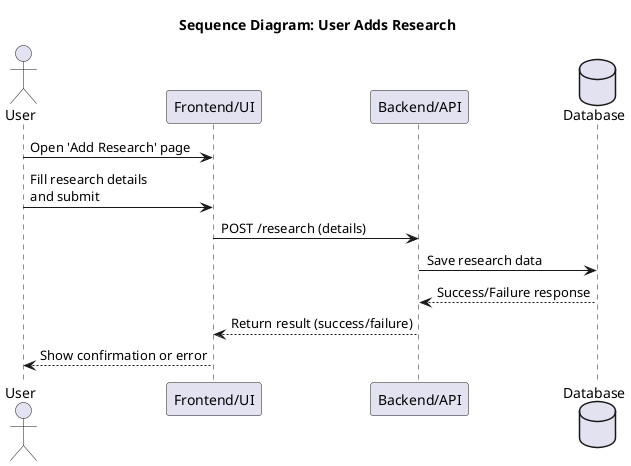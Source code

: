 @startuml
title Sequence Diagram: User Adds Research

actor User
participant "Frontend/UI" as UI
participant "Backend/API" as API
database "Database" as DB

User -> UI: Open 'Add Research' page
User -> UI: Fill research details\nand submit
UI -> API: POST /research (details)
API -> DB: Save research data
DB --> API: Success/Failure response
API --> UI: Return result (success/failure)
UI --> User: Show confirmation or error

@enduml
